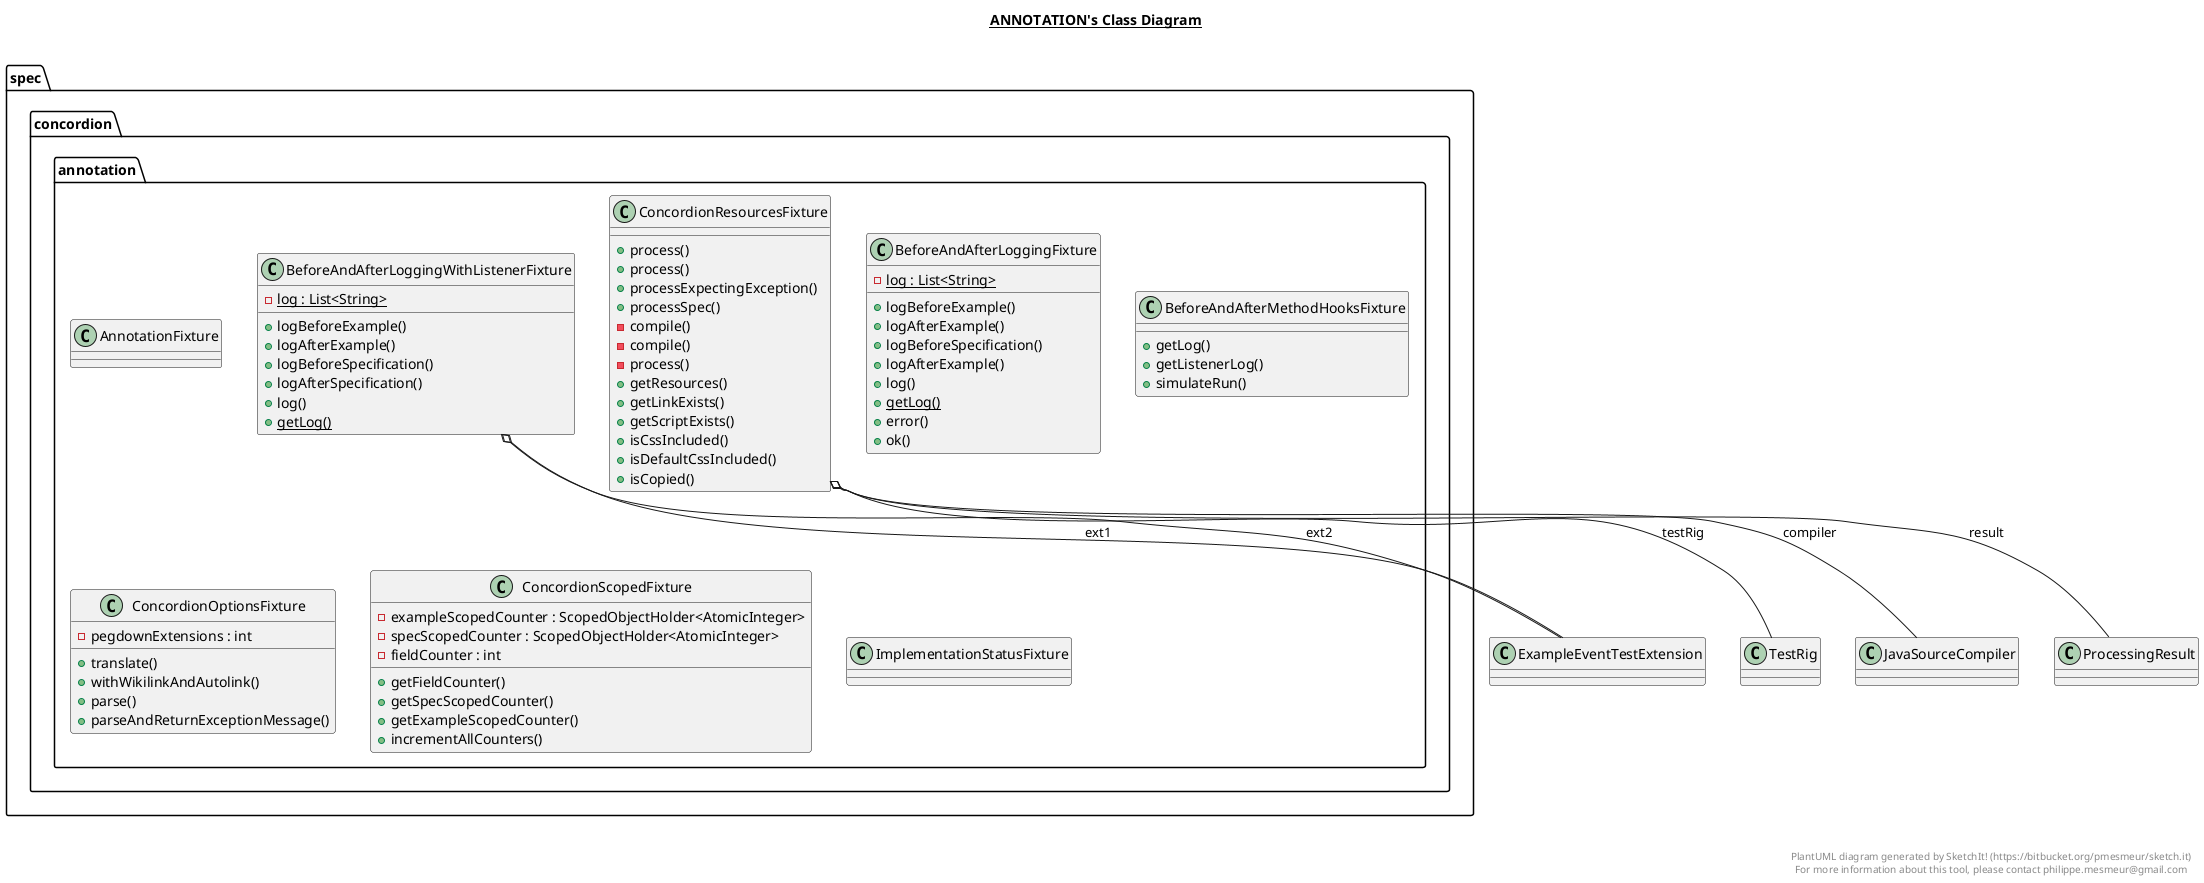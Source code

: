 @startuml

title __ANNOTATION's Class Diagram__\n

  package spec.concordion {
    package spec.concordion.annotation {
      class AnnotationFixture {
      }
    }
  }
  

  package spec.concordion {
    package spec.concordion.annotation {
      class BeforeAndAfterLoggingFixture {
          {static} - log : List<String>
          + logBeforeExample()
          + logAfterExample()
          + logBeforeSpecification()
          + logAfterExample()
          + log()
          {static} + getLog()
          + error()
          + ok()
      }
    }
  }
  

  package spec.concordion {
    package spec.concordion.annotation {
      class BeforeAndAfterLoggingWithListenerFixture {
          {static} - log : List<String>
          + logBeforeExample()
          + logAfterExample()
          + logBeforeSpecification()
          + logAfterSpecification()
          + log()
          {static} + getLog()
      }
    }
  }
  

  package spec.concordion {
    package spec.concordion.annotation {
      class BeforeAndAfterMethodHooksFixture {
          + getLog()
          + getListenerLog()
          + simulateRun()
      }
    }
  }
  

  package spec.concordion {
    package spec.concordion.annotation {
      class ConcordionOptionsFixture {
          - pegdownExtensions : int
          + translate()
          + withWikilinkAndAutolink()
          + parse()
          + parseAndReturnExceptionMessage()
      }
    }
  }
  

  package spec.concordion {
    package spec.concordion.annotation {
      class ConcordionResourcesFixture {
          + process()
          + process()
          + processExpectingException()
          + processSpec()
          - compile()
          - compile()
          - process()
          + getResources()
          + getLinkExists()
          + getScriptExists()
          + isCssIncluded()
          + isDefaultCssIncluded()
          + isCopied()
      }
    }
  }
  

  package spec.concordion {
    package spec.concordion.annotation {
      class ConcordionScopedFixture {
          - exampleScopedCounter : ScopedObjectHolder<AtomicInteger>
          - specScopedCounter : ScopedObjectHolder<AtomicInteger>
          - fieldCounter : int
          + getFieldCounter()
          + getSpecScopedCounter()
          + getExampleScopedCounter()
          + incrementAllCounters()
      }
    }
  }
  

  package spec.concordion {
    package spec.concordion.annotation {
      class ImplementationStatusFixture {
      }
    }
  }
  

  BeforeAndAfterLoggingWithListenerFixture o-- ExampleEventTestExtension : ext1
  BeforeAndAfterLoggingWithListenerFixture o-- ExampleEventTestExtension : ext2
  ConcordionResourcesFixture o-- TestRig : testRig
  ConcordionResourcesFixture o-- JavaSourceCompiler : compiler
  ConcordionResourcesFixture o-- ProcessingResult : result


right footer


PlantUML diagram generated by SketchIt! (https://bitbucket.org/pmesmeur/sketch.it)
For more information about this tool, please contact philippe.mesmeur@gmail.com
endfooter

@enduml
